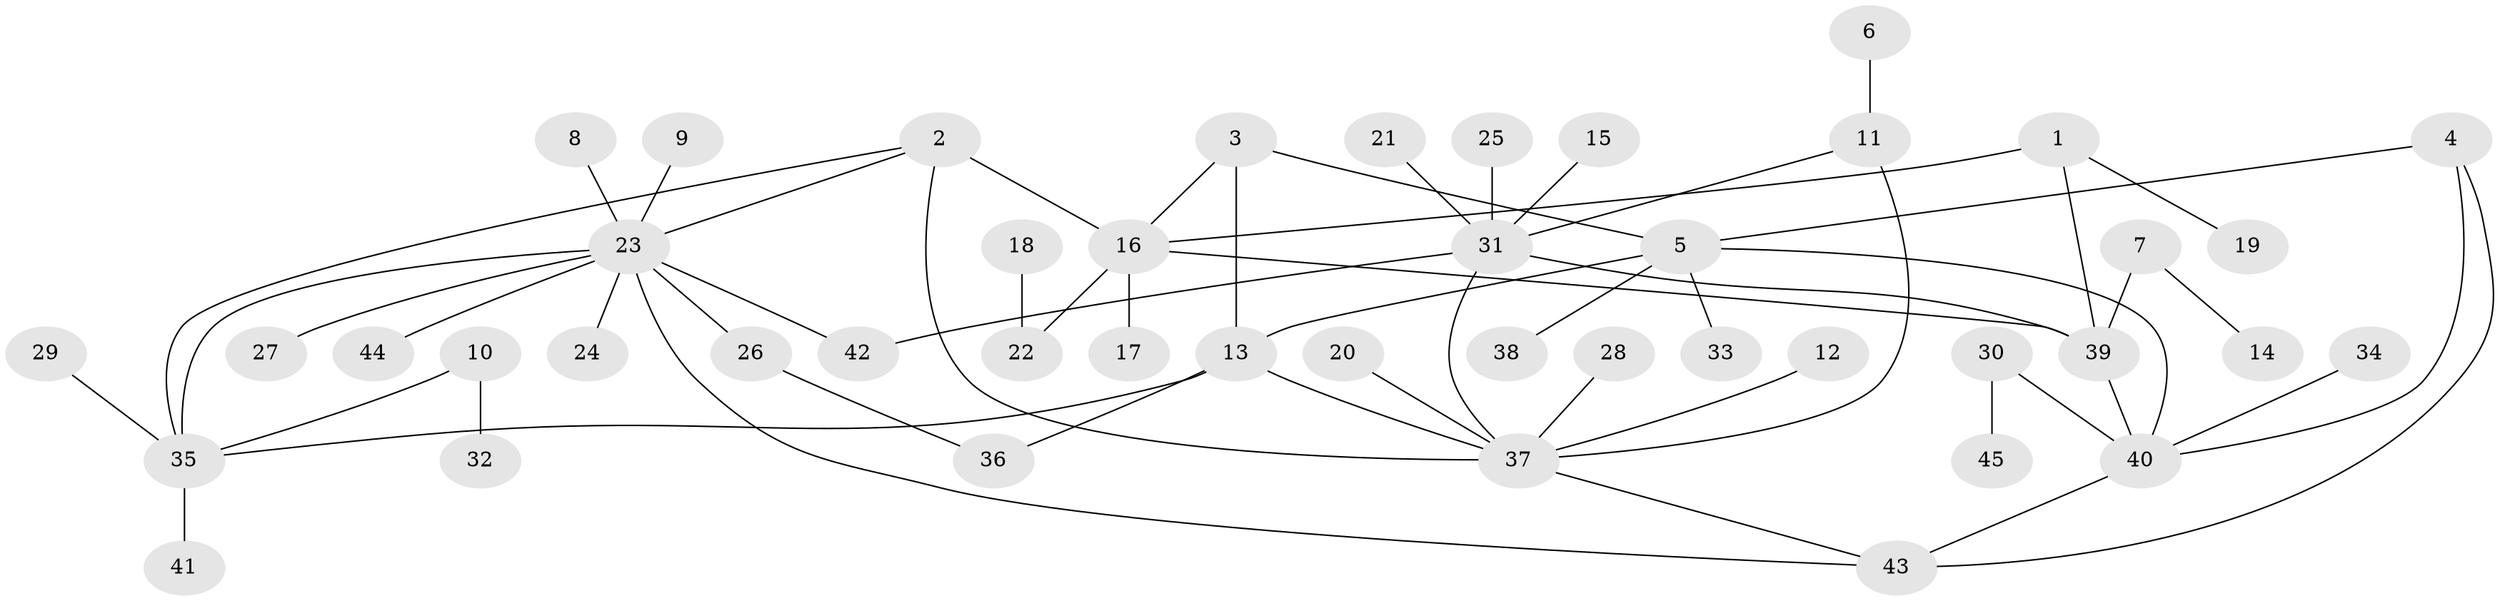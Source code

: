 // original degree distribution, {9: 0.015873015873015872, 8: 0.015873015873015872, 4: 0.015873015873015872, 6: 0.047619047619047616, 3: 0.07936507936507936, 7: 0.047619047619047616, 5: 0.031746031746031744, 11: 0.015873015873015872, 2: 0.19047619047619047, 1: 0.5396825396825397}
// Generated by graph-tools (version 1.1) at 2025/37/03/04/25 23:37:30]
// undirected, 45 vertices, 58 edges
graph export_dot {
  node [color=gray90,style=filled];
  1;
  2;
  3;
  4;
  5;
  6;
  7;
  8;
  9;
  10;
  11;
  12;
  13;
  14;
  15;
  16;
  17;
  18;
  19;
  20;
  21;
  22;
  23;
  24;
  25;
  26;
  27;
  28;
  29;
  30;
  31;
  32;
  33;
  34;
  35;
  36;
  37;
  38;
  39;
  40;
  41;
  42;
  43;
  44;
  45;
  1 -- 16 [weight=1.0];
  1 -- 19 [weight=1.0];
  1 -- 39 [weight=1.0];
  2 -- 16 [weight=2.0];
  2 -- 23 [weight=1.0];
  2 -- 35 [weight=1.0];
  2 -- 37 [weight=1.0];
  3 -- 5 [weight=1.0];
  3 -- 13 [weight=1.0];
  3 -- 16 [weight=1.0];
  4 -- 5 [weight=1.0];
  4 -- 40 [weight=1.0];
  4 -- 43 [weight=1.0];
  5 -- 13 [weight=1.0];
  5 -- 33 [weight=1.0];
  5 -- 38 [weight=1.0];
  5 -- 40 [weight=1.0];
  6 -- 11 [weight=1.0];
  7 -- 14 [weight=1.0];
  7 -- 39 [weight=1.0];
  8 -- 23 [weight=1.0];
  9 -- 23 [weight=1.0];
  10 -- 32 [weight=1.0];
  10 -- 35 [weight=1.0];
  11 -- 31 [weight=1.0];
  11 -- 37 [weight=1.0];
  12 -- 37 [weight=1.0];
  13 -- 35 [weight=1.0];
  13 -- 36 [weight=1.0];
  13 -- 37 [weight=1.0];
  15 -- 31 [weight=1.0];
  16 -- 17 [weight=1.0];
  16 -- 22 [weight=1.0];
  16 -- 39 [weight=1.0];
  18 -- 22 [weight=1.0];
  20 -- 37 [weight=1.0];
  21 -- 31 [weight=1.0];
  23 -- 24 [weight=1.0];
  23 -- 26 [weight=1.0];
  23 -- 27 [weight=1.0];
  23 -- 35 [weight=1.0];
  23 -- 42 [weight=1.0];
  23 -- 43 [weight=1.0];
  23 -- 44 [weight=1.0];
  25 -- 31 [weight=1.0];
  26 -- 36 [weight=1.0];
  28 -- 37 [weight=1.0];
  29 -- 35 [weight=1.0];
  30 -- 40 [weight=1.0];
  30 -- 45 [weight=1.0];
  31 -- 37 [weight=1.0];
  31 -- 39 [weight=1.0];
  31 -- 42 [weight=1.0];
  34 -- 40 [weight=1.0];
  35 -- 41 [weight=1.0];
  37 -- 43 [weight=1.0];
  39 -- 40 [weight=1.0];
  40 -- 43 [weight=1.0];
}
